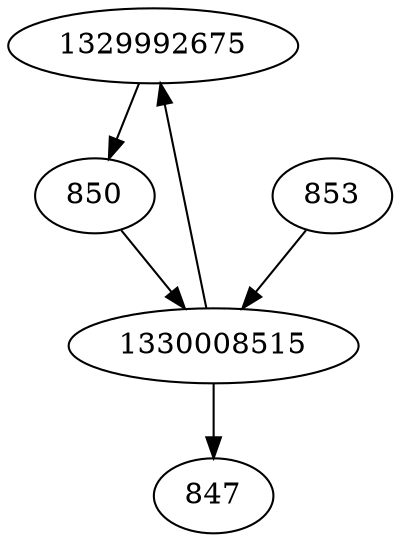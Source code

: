 strict digraph  {
1329992675;
1330008515;
847;
850;
853;
1329992675 -> 850;
1330008515 -> 847;
1330008515 -> 1329992675;
850 -> 1330008515;
853 -> 1330008515;
}
